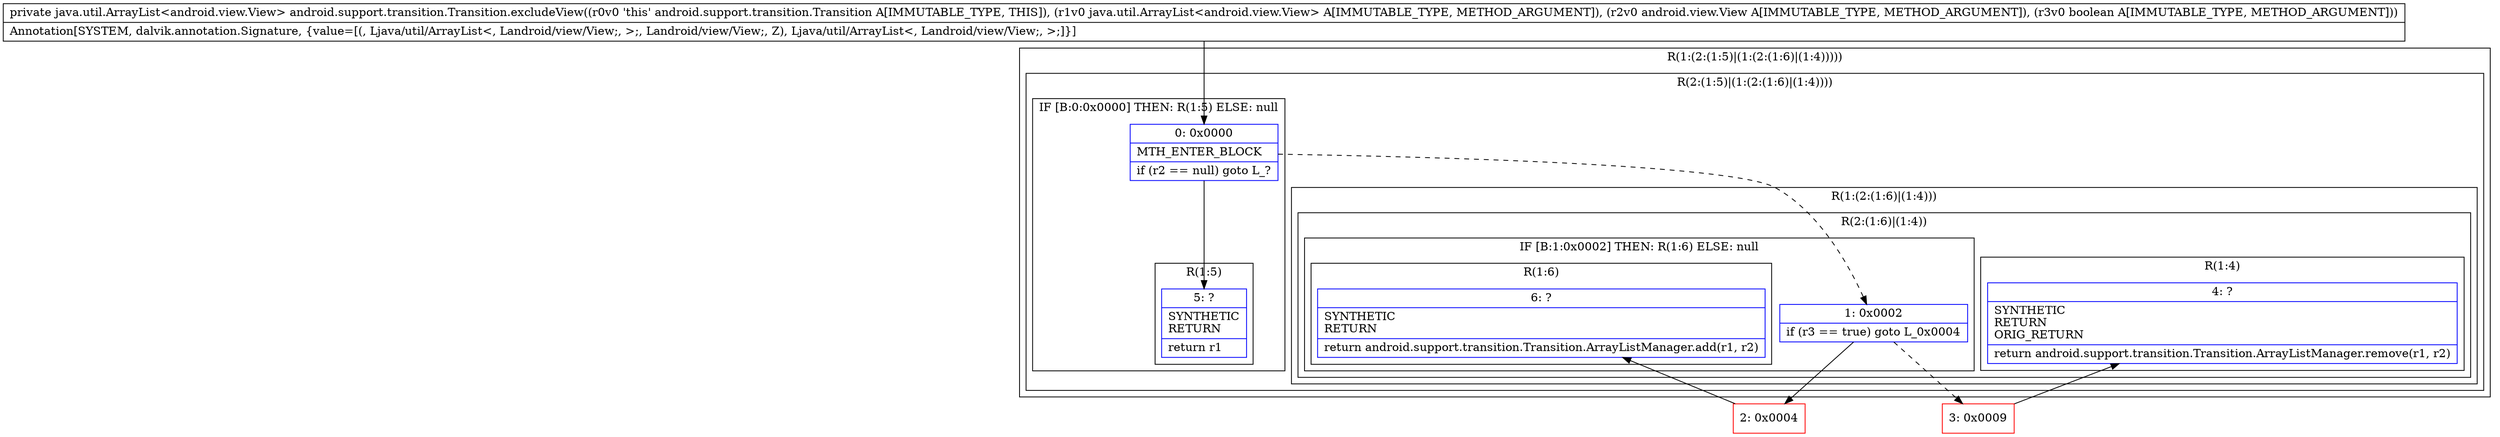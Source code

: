 digraph "CFG forandroid.support.transition.Transition.excludeView(Ljava\/util\/ArrayList;Landroid\/view\/View;Z)Ljava\/util\/ArrayList;" {
subgraph cluster_Region_342632771 {
label = "R(1:(2:(1:5)|(1:(2:(1:6)|(1:4)))))";
node [shape=record,color=blue];
subgraph cluster_Region_892535753 {
label = "R(2:(1:5)|(1:(2:(1:6)|(1:4))))";
node [shape=record,color=blue];
subgraph cluster_IfRegion_1829056893 {
label = "IF [B:0:0x0000] THEN: R(1:5) ELSE: null";
node [shape=record,color=blue];
Node_0 [shape=record,label="{0\:\ 0x0000|MTH_ENTER_BLOCK\l|if (r2 == null) goto L_?\l}"];
subgraph cluster_Region_1953053372 {
label = "R(1:5)";
node [shape=record,color=blue];
Node_5 [shape=record,label="{5\:\ ?|SYNTHETIC\lRETURN\l|return r1\l}"];
}
}
subgraph cluster_Region_28975939 {
label = "R(1:(2:(1:6)|(1:4)))";
node [shape=record,color=blue];
subgraph cluster_Region_750409206 {
label = "R(2:(1:6)|(1:4))";
node [shape=record,color=blue];
subgraph cluster_IfRegion_1760565189 {
label = "IF [B:1:0x0002] THEN: R(1:6) ELSE: null";
node [shape=record,color=blue];
Node_1 [shape=record,label="{1\:\ 0x0002|if (r3 == true) goto L_0x0004\l}"];
subgraph cluster_Region_1433500861 {
label = "R(1:6)";
node [shape=record,color=blue];
Node_6 [shape=record,label="{6\:\ ?|SYNTHETIC\lRETURN\l|return android.support.transition.Transition.ArrayListManager.add(r1, r2)\l}"];
}
}
subgraph cluster_Region_92401003 {
label = "R(1:4)";
node [shape=record,color=blue];
Node_4 [shape=record,label="{4\:\ ?|SYNTHETIC\lRETURN\lORIG_RETURN\l|return android.support.transition.Transition.ArrayListManager.remove(r1, r2)\l}"];
}
}
}
}
}
Node_2 [shape=record,color=red,label="{2\:\ 0x0004}"];
Node_3 [shape=record,color=red,label="{3\:\ 0x0009}"];
MethodNode[shape=record,label="{private java.util.ArrayList\<android.view.View\> android.support.transition.Transition.excludeView((r0v0 'this' android.support.transition.Transition A[IMMUTABLE_TYPE, THIS]), (r1v0 java.util.ArrayList\<android.view.View\> A[IMMUTABLE_TYPE, METHOD_ARGUMENT]), (r2v0 android.view.View A[IMMUTABLE_TYPE, METHOD_ARGUMENT]), (r3v0 boolean A[IMMUTABLE_TYPE, METHOD_ARGUMENT]))  | Annotation[SYSTEM, dalvik.annotation.Signature, \{value=[(, Ljava\/util\/ArrayList\<, Landroid\/view\/View;, \>;, Landroid\/view\/View;, Z), Ljava\/util\/ArrayList\<, Landroid\/view\/View;, \>;]\}]\l}"];
MethodNode -> Node_0;
Node_0 -> Node_1[style=dashed];
Node_0 -> Node_5;
Node_1 -> Node_2;
Node_1 -> Node_3[style=dashed];
Node_2 -> Node_6;
Node_3 -> Node_4;
}

